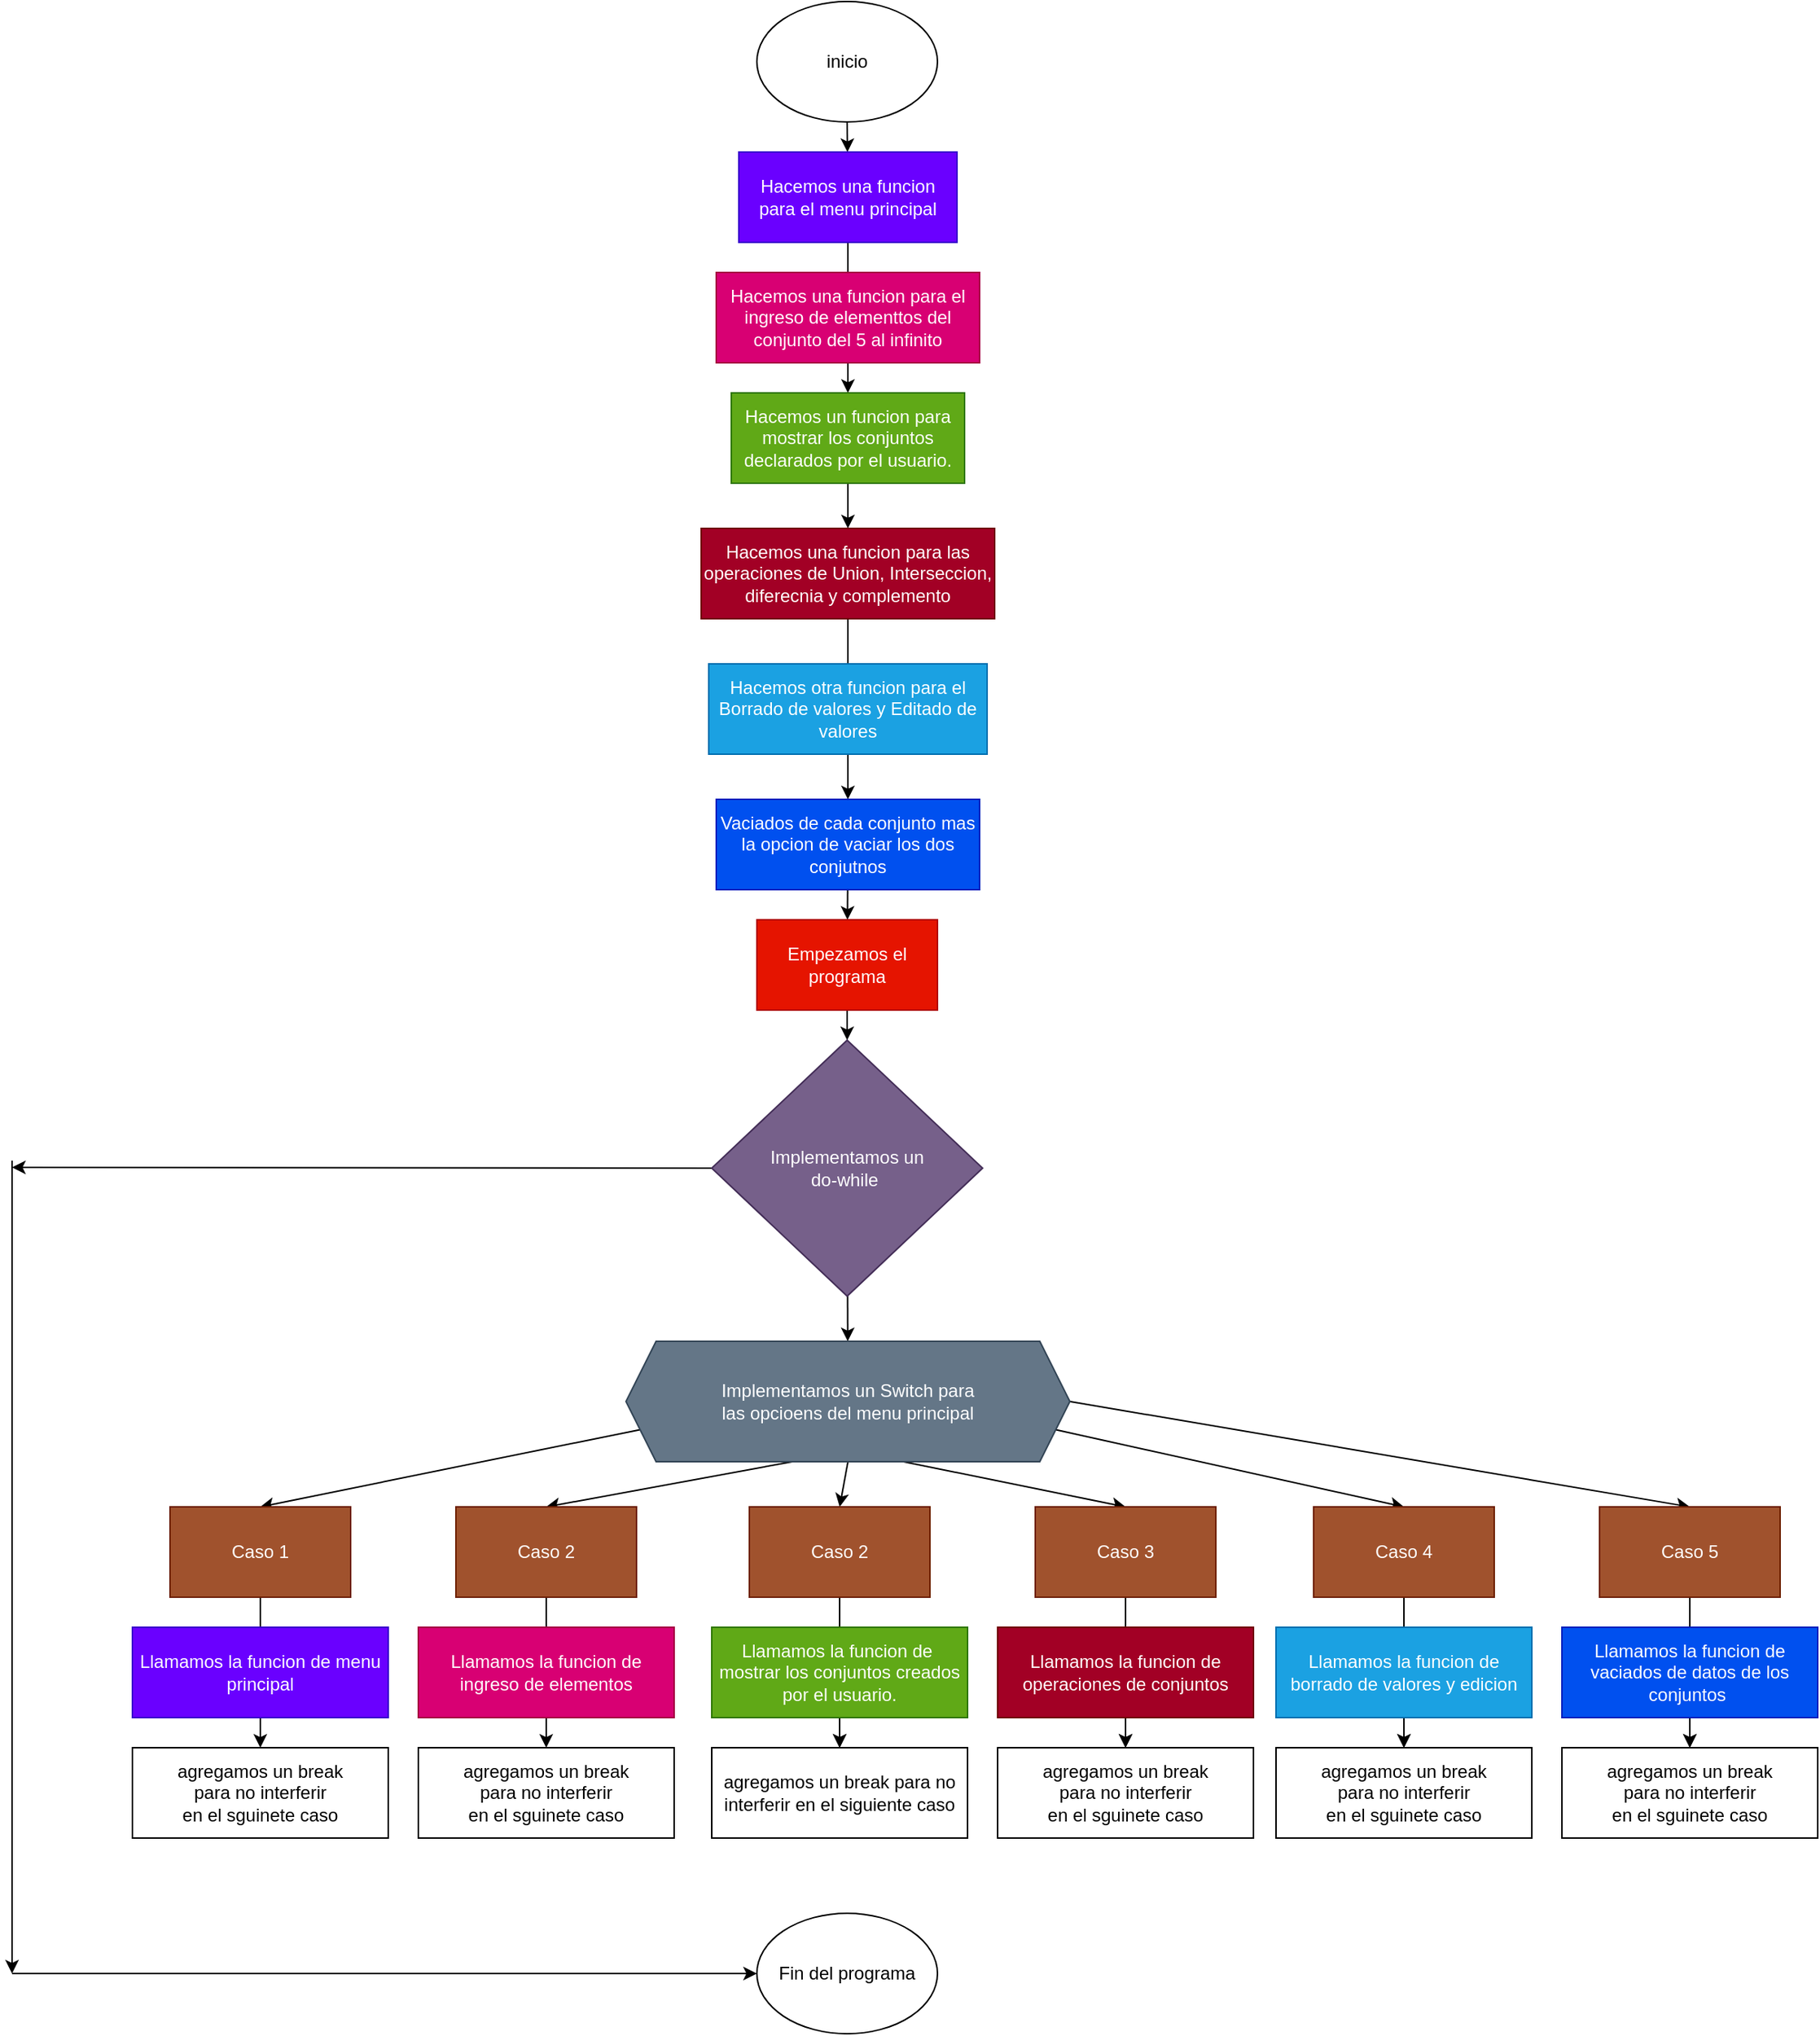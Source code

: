 <mxfile>
    <diagram id="qPOuwaLAHYhKtVhahrrd" name="Page-1">
        <mxGraphModel dx="2602" dy="1283" grid="1" gridSize="10" guides="1" tooltips="1" connect="1" arrows="1" fold="1" page="1" pageScale="1" pageWidth="850" pageHeight="1100" math="0" shadow="0">
            <root>
                <mxCell id="0"/>
                <mxCell id="1" parent="0"/>
                <mxCell id="9" style="edgeStyle=none;html=1;exitX=0.5;exitY=1;exitDx=0;exitDy=0;" edge="1" parent="1" source="2" target="4">
                    <mxGeometry relative="1" as="geometry"/>
                </mxCell>
                <mxCell id="2" value="inicio" style="ellipse;whiteSpace=wrap;html=1;" vertex="1" parent="1">
                    <mxGeometry x="365" y="10" width="120" height="80" as="geometry"/>
                </mxCell>
                <mxCell id="10" value="" style="edgeStyle=none;html=1;startArrow=none;" edge="1" parent="1" source="28" target="6">
                    <mxGeometry relative="1" as="geometry"/>
                </mxCell>
                <mxCell id="31" value="" style="edgeStyle=none;html=1;" edge="1" parent="1" source="4" target="28">
                    <mxGeometry relative="1" as="geometry"/>
                </mxCell>
                <mxCell id="4" value="Hacemos una funcion para el menu principal" style="rounded=0;whiteSpace=wrap;html=1;fillColor=#6a00ff;fontColor=#ffffff;strokeColor=#3700CC;" vertex="1" parent="1">
                    <mxGeometry x="353" y="110" width="145" height="60" as="geometry"/>
                </mxCell>
                <mxCell id="5" value="Hacemos una funcion para el ingreso de elementtos del conjunto del 5 al infinito" style="rounded=0;whiteSpace=wrap;html=1;fillColor=#d80073;fontColor=#ffffff;strokeColor=#A50040;" vertex="1" parent="1">
                    <mxGeometry x="338" y="190" width="175" height="60" as="geometry"/>
                </mxCell>
                <mxCell id="11" value="" style="edgeStyle=none;html=1;" edge="1" parent="1" source="6" target="8">
                    <mxGeometry relative="1" as="geometry"/>
                </mxCell>
                <mxCell id="6" value="Hacemos una funcion para las operaciones de Union, Interseccion, diferecnia y complemento" style="rounded=0;whiteSpace=wrap;html=1;fillColor=#a20025;fontColor=#ffffff;strokeColor=#6F0000;" vertex="1" parent="1">
                    <mxGeometry x="328" y="360" width="195" height="60" as="geometry"/>
                </mxCell>
                <mxCell id="7" value="Hacemos otra funcion para el Borrado de valores y Editado de valores" style="rounded=0;whiteSpace=wrap;html=1;fillColor=#1ba1e2;fontColor=#ffffff;strokeColor=#006EAF;" vertex="1" parent="1">
                    <mxGeometry x="333" y="450" width="185" height="60" as="geometry"/>
                </mxCell>
                <mxCell id="13" value="" style="edgeStyle=none;html=1;" edge="1" parent="1" source="8" target="12">
                    <mxGeometry relative="1" as="geometry"/>
                </mxCell>
                <mxCell id="8" value="Vaciados de cada conjunto mas la opcion de vaciar los dos conjutnos" style="rounded=0;whiteSpace=wrap;html=1;fillColor=#0050ef;fontColor=#ffffff;strokeColor=#001DBC;" vertex="1" parent="1">
                    <mxGeometry x="338" y="540" width="175" height="60" as="geometry"/>
                </mxCell>
                <mxCell id="15" value="" style="edgeStyle=none;html=1;" edge="1" parent="1" source="12" target="14">
                    <mxGeometry relative="1" as="geometry"/>
                </mxCell>
                <mxCell id="12" value="Empezamos el programa" style="rounded=0;whiteSpace=wrap;html=1;fillColor=#e51400;fontColor=#ffffff;strokeColor=#B20000;" vertex="1" parent="1">
                    <mxGeometry x="365" y="620" width="120" height="60" as="geometry"/>
                </mxCell>
                <mxCell id="17" value="" style="edgeStyle=none;html=1;" edge="1" parent="1" source="14" target="16">
                    <mxGeometry relative="1" as="geometry"/>
                </mxCell>
                <mxCell id="53" style="edgeStyle=none;html=1;exitX=0;exitY=0.5;exitDx=0;exitDy=0;" edge="1" parent="1" source="14">
                    <mxGeometry relative="1" as="geometry">
                        <mxPoint x="-130" y="784.5" as="targetPoint"/>
                    </mxGeometry>
                </mxCell>
                <mxCell id="14" value="Implementamos un &lt;br&gt;do-while&amp;nbsp;" style="rhombus;whiteSpace=wrap;html=1;fillColor=#76608a;fontColor=#ffffff;strokeColor=#432D57;" vertex="1" parent="1">
                    <mxGeometry x="335" y="700" width="180" height="170" as="geometry"/>
                </mxCell>
                <mxCell id="48" style="edgeStyle=none;html=1;exitX=0;exitY=0.75;exitDx=0;exitDy=0;entryX=0.5;entryY=0;entryDx=0;entryDy=0;" edge="1" parent="1" source="16" target="18">
                    <mxGeometry relative="1" as="geometry"/>
                </mxCell>
                <mxCell id="60" style="edgeStyle=none;html=1;exitX=0.375;exitY=1;exitDx=0;exitDy=0;entryX=0.5;entryY=0;entryDx=0;entryDy=0;" edge="1" parent="1" source="16" target="57">
                    <mxGeometry relative="1" as="geometry"/>
                </mxCell>
                <mxCell id="61" style="edgeStyle=none;html=1;exitX=0.5;exitY=1;exitDx=0;exitDy=0;entryX=0.5;entryY=0;entryDx=0;entryDy=0;" edge="1" parent="1" source="16" target="24">
                    <mxGeometry relative="1" as="geometry"/>
                </mxCell>
                <mxCell id="62" style="edgeStyle=none;html=1;exitX=0.625;exitY=1;exitDx=0;exitDy=0;entryX=0.5;entryY=0;entryDx=0;entryDy=0;" edge="1" parent="1" source="16" target="33">
                    <mxGeometry relative="1" as="geometry"/>
                </mxCell>
                <mxCell id="63" style="edgeStyle=none;html=1;exitX=1;exitY=0.75;exitDx=0;exitDy=0;entryX=0.5;entryY=0;entryDx=0;entryDy=0;" edge="1" parent="1" source="16" target="38">
                    <mxGeometry relative="1" as="geometry"/>
                </mxCell>
                <mxCell id="64" style="edgeStyle=none;html=1;exitX=1;exitY=0.5;exitDx=0;exitDy=0;entryX=0.5;entryY=0;entryDx=0;entryDy=0;" edge="1" parent="1" source="16" target="43">
                    <mxGeometry relative="1" as="geometry"/>
                </mxCell>
                <mxCell id="16" value="Implementamos un Switch para &lt;br&gt;las opcioens del menu principal" style="shape=hexagon;perimeter=hexagonPerimeter2;whiteSpace=wrap;html=1;fixedSize=1;fillColor=#647687;fontColor=#ffffff;strokeColor=#314354;" vertex="1" parent="1">
                    <mxGeometry x="278" y="900" width="295" height="80" as="geometry"/>
                </mxCell>
                <mxCell id="22" value="" style="edgeStyle=none;html=1;" edge="1" parent="1" source="18">
                    <mxGeometry relative="1" as="geometry">
                        <mxPoint x="35" y="1170" as="targetPoint"/>
                    </mxGeometry>
                </mxCell>
                <mxCell id="18" value="Caso 1" style="rounded=0;whiteSpace=wrap;html=1;fillColor=#a0522d;fontColor=#ffffff;strokeColor=#6D1F00;" vertex="1" parent="1">
                    <mxGeometry x="-25" y="1010" width="120" height="60" as="geometry"/>
                </mxCell>
                <mxCell id="19" value="Llamamos la funcion de menu principal" style="rounded=0;whiteSpace=wrap;html=1;fillColor=#6a00ff;fontColor=#ffffff;strokeColor=#3700CC;" vertex="1" parent="1">
                    <mxGeometry x="-50" y="1090" width="170" height="60" as="geometry"/>
                </mxCell>
                <mxCell id="20" value="agregamos un break&lt;br&gt;para no interferir&lt;br&gt;en el sguinete caso" style="rounded=0;whiteSpace=wrap;html=1;" vertex="1" parent="1">
                    <mxGeometry x="-50" y="1170" width="170" height="60" as="geometry"/>
                </mxCell>
                <mxCell id="23" value="" style="edgeStyle=none;html=1;" edge="1" parent="1" source="24" target="27">
                    <mxGeometry relative="1" as="geometry"/>
                </mxCell>
                <mxCell id="24" value="Caso 2" style="rounded=0;whiteSpace=wrap;html=1;fillColor=#a0522d;fontColor=#ffffff;strokeColor=#6D1F00;" vertex="1" parent="1">
                    <mxGeometry x="360" y="1010" width="120" height="60" as="geometry"/>
                </mxCell>
                <mxCell id="25" value="" style="edgeStyle=none;html=1;" edge="1" parent="1" source="26" target="27">
                    <mxGeometry relative="1" as="geometry"/>
                </mxCell>
                <mxCell id="26" value="Llamamos la funcion de&amp;nbsp; mostrar los conjuntos creados por el usuario." style="rounded=0;whiteSpace=wrap;html=1;fillColor=#60a917;fontColor=#ffffff;strokeColor=#2D7600;" vertex="1" parent="1">
                    <mxGeometry x="335" y="1090" width="170" height="60" as="geometry"/>
                </mxCell>
                <mxCell id="27" value="agregamos un break para no interferir en el siguiente caso" style="rounded=0;whiteSpace=wrap;html=1;" vertex="1" parent="1">
                    <mxGeometry x="335" y="1170" width="170" height="60" as="geometry"/>
                </mxCell>
                <mxCell id="28" value="Hacemos un funcion para mostrar los conjuntos declarados por el usuario." style="rounded=0;whiteSpace=wrap;html=1;fillColor=#60a917;fontColor=#ffffff;strokeColor=#2D7600;" vertex="1" parent="1">
                    <mxGeometry x="348" y="270" width="155" height="60" as="geometry"/>
                </mxCell>
                <mxCell id="32" value="" style="edgeStyle=none;html=1;" edge="1" parent="1" source="33" target="36">
                    <mxGeometry relative="1" as="geometry"/>
                </mxCell>
                <mxCell id="33" value="Caso 3" style="rounded=0;whiteSpace=wrap;html=1;fillColor=#a0522d;fontColor=#ffffff;strokeColor=#6D1F00;" vertex="1" parent="1">
                    <mxGeometry x="550" y="1010" width="120" height="60" as="geometry"/>
                </mxCell>
                <mxCell id="34" value="" style="edgeStyle=none;html=1;" edge="1" parent="1" source="35" target="36">
                    <mxGeometry relative="1" as="geometry"/>
                </mxCell>
                <mxCell id="35" value="Llamamos la funcion de operaciones de conjuntos" style="rounded=0;whiteSpace=wrap;html=1;fillColor=#a20025;fontColor=#ffffff;strokeColor=#6F0000;" vertex="1" parent="1">
                    <mxGeometry x="525" y="1090" width="170" height="60" as="geometry"/>
                </mxCell>
                <mxCell id="36" value="agregamos un break&lt;br&gt;para no interferir&lt;br&gt;en el sguinete caso" style="rounded=0;whiteSpace=wrap;html=1;" vertex="1" parent="1">
                    <mxGeometry x="525" y="1170" width="170" height="60" as="geometry"/>
                </mxCell>
                <mxCell id="37" value="" style="edgeStyle=none;html=1;" edge="1" parent="1" source="38" target="41">
                    <mxGeometry relative="1" as="geometry"/>
                </mxCell>
                <mxCell id="38" value="Caso 4" style="rounded=0;whiteSpace=wrap;html=1;fillColor=#a0522d;fontColor=#ffffff;strokeColor=#6D1F00;" vertex="1" parent="1">
                    <mxGeometry x="735" y="1010" width="120" height="60" as="geometry"/>
                </mxCell>
                <mxCell id="39" value="" style="edgeStyle=none;html=1;" edge="1" parent="1" source="40" target="41">
                    <mxGeometry relative="1" as="geometry"/>
                </mxCell>
                <mxCell id="40" value="Llamamos la funcion de borrado de valores y edicion" style="rounded=0;whiteSpace=wrap;html=1;fillColor=#1ba1e2;fontColor=#ffffff;strokeColor=#006EAF;" vertex="1" parent="1">
                    <mxGeometry x="710" y="1090" width="170" height="60" as="geometry"/>
                </mxCell>
                <mxCell id="41" value="agregamos un break&lt;br&gt;para no interferir&lt;br&gt;en el sguinete caso" style="rounded=0;whiteSpace=wrap;html=1;" vertex="1" parent="1">
                    <mxGeometry x="710" y="1170" width="170" height="60" as="geometry"/>
                </mxCell>
                <mxCell id="42" value="" style="edgeStyle=none;html=1;" edge="1" parent="1" source="43" target="46">
                    <mxGeometry relative="1" as="geometry"/>
                </mxCell>
                <mxCell id="43" value="Caso 5" style="rounded=0;whiteSpace=wrap;html=1;fillColor=#a0522d;fontColor=#ffffff;strokeColor=#6D1F00;" vertex="1" parent="1">
                    <mxGeometry x="925" y="1010" width="120" height="60" as="geometry"/>
                </mxCell>
                <mxCell id="44" value="" style="edgeStyle=none;html=1;" edge="1" parent="1" source="45" target="46">
                    <mxGeometry relative="1" as="geometry"/>
                </mxCell>
                <mxCell id="45" value="Llamamos la funcion de vaciados de datos de los conjuntos&amp;nbsp;" style="rounded=0;whiteSpace=wrap;html=1;fillColor=#0050ef;fontColor=#ffffff;strokeColor=#001DBC;" vertex="1" parent="1">
                    <mxGeometry x="900" y="1090" width="170" height="60" as="geometry"/>
                </mxCell>
                <mxCell id="46" value="agregamos un break&lt;br&gt;para no interferir&lt;br&gt;en el sguinete caso" style="rounded=0;whiteSpace=wrap;html=1;" vertex="1" parent="1">
                    <mxGeometry x="900" y="1170" width="170" height="60" as="geometry"/>
                </mxCell>
                <mxCell id="47" value="Fin del programa" style="ellipse;whiteSpace=wrap;html=1;" vertex="1" parent="1">
                    <mxGeometry x="365" y="1280" width="120" height="80" as="geometry"/>
                </mxCell>
                <mxCell id="54" value="" style="endArrow=classic;html=1;" edge="1" parent="1">
                    <mxGeometry width="50" height="50" relative="1" as="geometry">
                        <mxPoint x="-130" y="780" as="sourcePoint"/>
                        <mxPoint x="-130" y="1320" as="targetPoint"/>
                    </mxGeometry>
                </mxCell>
                <mxCell id="55" value="" style="endArrow=classic;html=1;entryX=0;entryY=0.5;entryDx=0;entryDy=0;" edge="1" parent="1" target="47">
                    <mxGeometry width="50" height="50" relative="1" as="geometry">
                        <mxPoint x="-130" y="1320" as="sourcePoint"/>
                        <mxPoint x="370" y="970" as="targetPoint"/>
                    </mxGeometry>
                </mxCell>
                <mxCell id="56" value="" style="edgeStyle=none;html=1;" edge="1" parent="1" source="57">
                    <mxGeometry relative="1" as="geometry">
                        <mxPoint x="225" y="1170" as="targetPoint"/>
                    </mxGeometry>
                </mxCell>
                <mxCell id="57" value="Caso 2" style="rounded=0;whiteSpace=wrap;html=1;fillColor=#a0522d;fontColor=#ffffff;strokeColor=#6D1F00;" vertex="1" parent="1">
                    <mxGeometry x="165" y="1010" width="120" height="60" as="geometry"/>
                </mxCell>
                <mxCell id="58" value="Llamamos la funcion de ingreso de elementos" style="rounded=0;whiteSpace=wrap;html=1;fillColor=#d80073;fontColor=#ffffff;strokeColor=#A50040;" vertex="1" parent="1">
                    <mxGeometry x="140" y="1090" width="170" height="60" as="geometry"/>
                </mxCell>
                <mxCell id="59" value="agregamos un break&lt;br&gt;para no interferir&lt;br&gt;en el sguinete caso" style="rounded=0;whiteSpace=wrap;html=1;" vertex="1" parent="1">
                    <mxGeometry x="140" y="1170" width="170" height="60" as="geometry"/>
                </mxCell>
            </root>
        </mxGraphModel>
    </diagram>
</mxfile>
